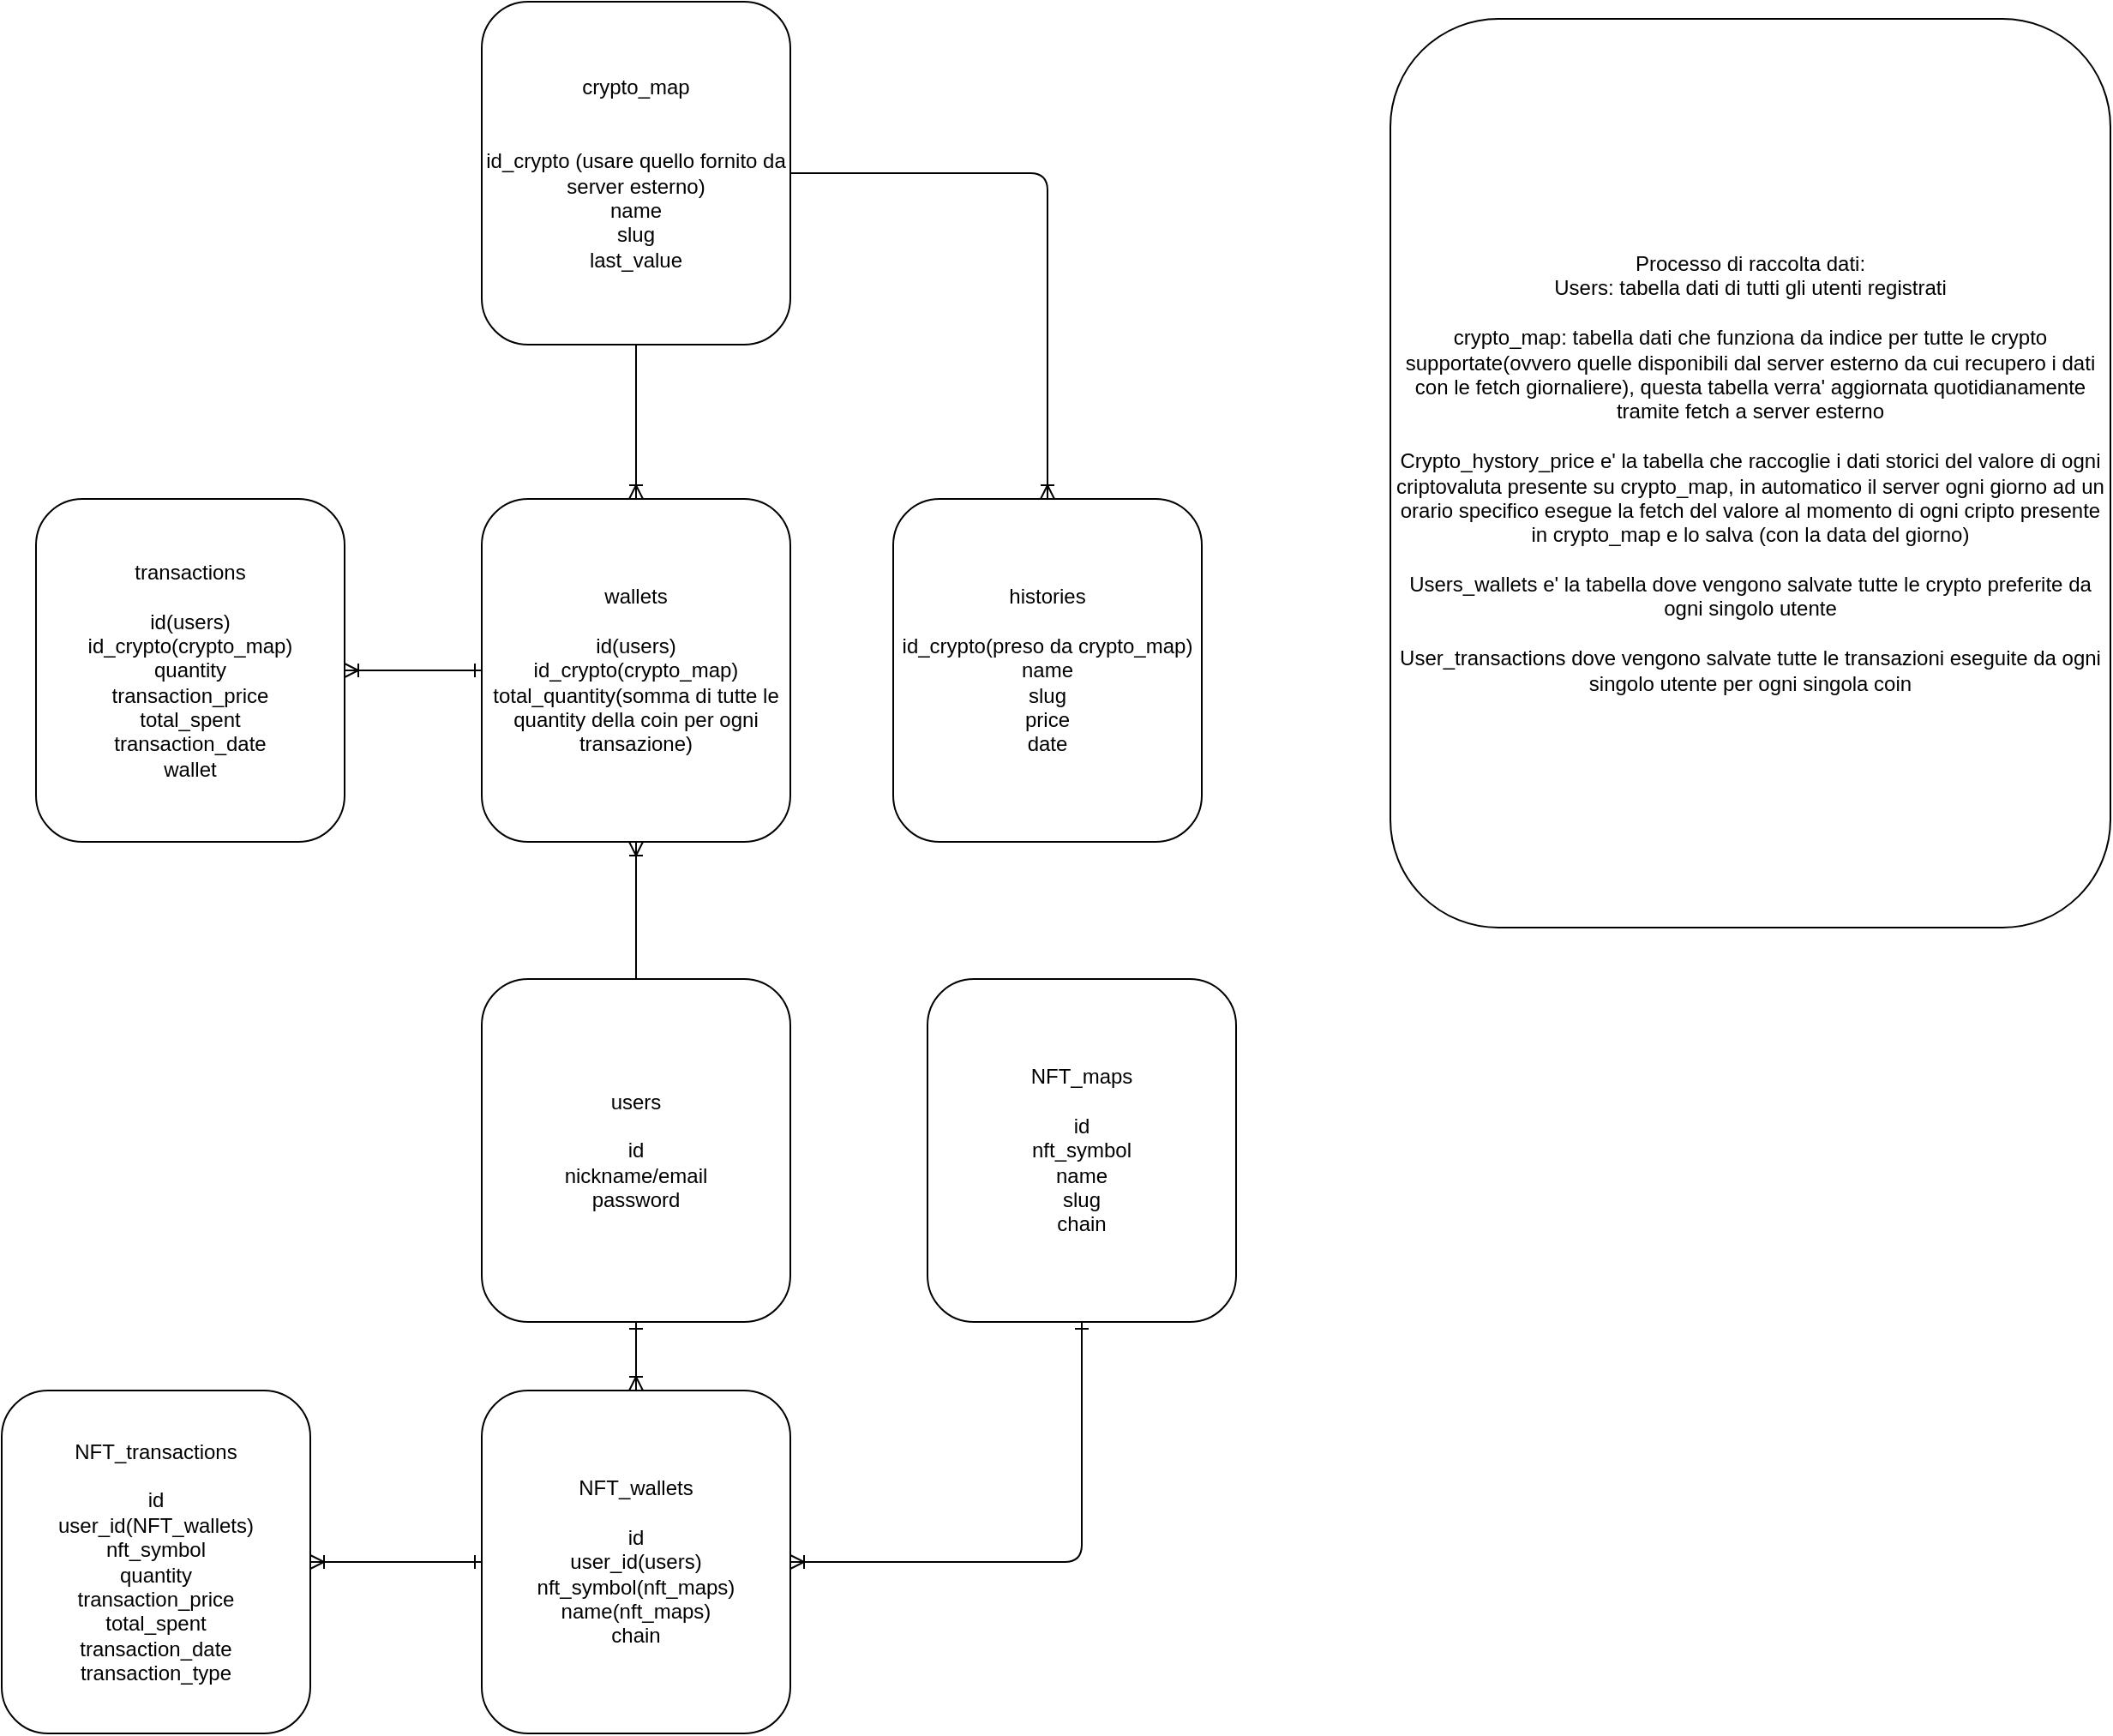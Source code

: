 <mxfile>
    <diagram id="3jpGTzMEVQdeV-G8sYiz" name="Page-1">
        <mxGraphModel dx="3243" dy="2814" grid="1" gridSize="10" guides="1" tooltips="1" connect="1" arrows="1" fold="1" page="1" pageScale="1" pageWidth="1169" pageHeight="1654" math="0" shadow="0">
            <root>
                <mxCell id="0"/>
                <mxCell id="1" parent="0"/>
                <mxCell id="13" style="edgeStyle=orthogonalEdgeStyle;html=1;entryX=0.5;entryY=1;entryDx=0;entryDy=0;endArrow=ERoneToMany;endFill=0;" parent="1" source="2" target="7" edge="1">
                    <mxGeometry relative="1" as="geometry"/>
                </mxCell>
                <mxCell id="14" style="edgeStyle=orthogonalEdgeStyle;html=1;entryX=0.5;entryY=1;entryDx=0;entryDy=0;endArrow=ERoneToMany;endFill=0;exitX=0.5;exitY=1;exitDx=0;exitDy=0;" parent="1" source="6" target="6" edge="1">
                    <mxGeometry relative="1" as="geometry"/>
                </mxCell>
                <mxCell id="19" style="edgeStyle=none;html=1;exitX=0.5;exitY=1;exitDx=0;exitDy=0;entryX=0.5;entryY=0;entryDx=0;entryDy=0;startArrow=ERone;startFill=0;endArrow=ERoneToMany;endFill=0;" parent="1" source="2" target="16" edge="1">
                    <mxGeometry relative="1" as="geometry"/>
                </mxCell>
                <mxCell id="2" value="users&lt;br&gt;&lt;br&gt;id&lt;br&gt;nickname/email&lt;br&gt;password" style="rounded=1;whiteSpace=wrap;html=1;" parent="1" vertex="1">
                    <mxGeometry x="210" y="400" width="180" height="200" as="geometry"/>
                </mxCell>
                <mxCell id="11" style="edgeStyle=orthogonalEdgeStyle;html=1;entryX=0.5;entryY=0;entryDx=0;entryDy=0;endArrow=ERoneToMany;endFill=0;" parent="1" source="4" target="5" edge="1">
                    <mxGeometry relative="1" as="geometry"/>
                </mxCell>
                <mxCell id="12" style="edgeStyle=orthogonalEdgeStyle;html=1;endArrow=ERoneToMany;endFill=0;" parent="1" source="4" target="7" edge="1">
                    <mxGeometry relative="1" as="geometry"/>
                </mxCell>
                <mxCell id="4" value="crypto_map&lt;br&gt;&lt;br&gt;&lt;br&gt;id_crypto (usare quello fornito da server esterno)&lt;br&gt;name&lt;br&gt;slug&lt;br&gt;last_value" style="rounded=1;whiteSpace=wrap;html=1;" parent="1" vertex="1">
                    <mxGeometry x="210" y="-170" width="180" height="200" as="geometry"/>
                </mxCell>
                <mxCell id="5" value="histories&lt;br&gt;&lt;br&gt;id_crypto(preso da crypto_map)&lt;br&gt;name&lt;br&gt;slug&lt;br&gt;price&lt;br&gt;date" style="rounded=1;whiteSpace=wrap;html=1;" parent="1" vertex="1">
                    <mxGeometry x="450" y="120" width="180" height="200" as="geometry"/>
                </mxCell>
                <mxCell id="15" value="" style="edgeStyle=orthogonalEdgeStyle;html=1;endArrow=ERone;endFill=0;startArrow=ERoneToMany;startFill=0;" parent="1" source="6" target="7" edge="1">
                    <mxGeometry relative="1" as="geometry"/>
                </mxCell>
                <mxCell id="6" value="transactions&lt;br&gt;&lt;br&gt;id(users)&lt;br&gt;id_crypto(crypto_map)&lt;br&gt;quantity&lt;br&gt;transaction_price&lt;br&gt;total_spent&lt;br&gt;transaction_date&lt;br&gt;wallet" style="rounded=1;whiteSpace=wrap;html=1;" parent="1" vertex="1">
                    <mxGeometry x="-50" y="120" width="180" height="200" as="geometry"/>
                </mxCell>
                <mxCell id="7" value="wallets&lt;br&gt;&lt;br&gt;id(users)&lt;br&gt;id_crypto(crypto_map)&lt;br&gt;total_quantity(somma di tutte le quantity della coin per ogni transazione)" style="rounded=1;whiteSpace=wrap;html=1;" parent="1" vertex="1">
                    <mxGeometry x="210" y="120" width="180" height="200" as="geometry"/>
                </mxCell>
                <mxCell id="8" value="Processo di raccolta dati:&lt;br&gt;Users: tabella dati di tutti gli utenti registrati&lt;br&gt;&lt;br&gt;crypto_map: tabella dati che funziona da indice per tutte le crypto supportate(ovvero quelle disponibili dal server esterno da cui recupero i dati con le fetch giornaliere), questa tabella verra' aggiornata quotidianamente tramite fetch a server esterno&lt;br&gt;&lt;br&gt;Crypto_hystory_price e' la tabella che raccoglie i dati storici del valore di ogni criptovaluta presente su crypto_map, in automatico il server ogni giorno ad un orario specifico esegue la fetch del valore al momento di ogni cripto presente in crypto_map e lo salva (con la data del giorno)&lt;br&gt;&lt;br&gt;Users_wallets e' la tabella dove vengono salvate tutte le crypto preferite da ogni singolo utente&lt;br&gt;&lt;br&gt;User_transactions dove vengono salvate tutte le transazioni eseguite da ogni singolo utente per ogni singola coin" style="rounded=1;whiteSpace=wrap;html=1;" parent="1" vertex="1">
                    <mxGeometry x="740" y="-160" width="420" height="530" as="geometry"/>
                </mxCell>
                <mxCell id="21" style="edgeStyle=orthogonalEdgeStyle;html=1;exitX=0;exitY=0.5;exitDx=0;exitDy=0;entryX=1;entryY=0.5;entryDx=0;entryDy=0;startArrow=ERone;startFill=0;endArrow=ERoneToMany;endFill=0;" parent="1" source="16" target="17" edge="1">
                    <mxGeometry relative="1" as="geometry"/>
                </mxCell>
                <mxCell id="16" value="NFT_wallets&lt;br&gt;&lt;br&gt;id&lt;br&gt;user_id(users)&lt;br&gt;nft_symbol(nft_maps)&lt;br&gt;name(nft_maps)&lt;br&gt;chain" style="rounded=1;whiteSpace=wrap;html=1;" parent="1" vertex="1">
                    <mxGeometry x="210" y="640" width="180" height="200" as="geometry"/>
                </mxCell>
                <mxCell id="17" value="NFT_transactions&lt;br&gt;&lt;br&gt;id&lt;br&gt;user_id(NFT_wallets)&lt;br&gt;nft_symbol&lt;br&gt;quantity&lt;br&gt;transaction_price&lt;br&gt;total_spent&lt;br&gt;transaction_date&lt;br&gt;transaction_type" style="rounded=1;whiteSpace=wrap;html=1;" parent="1" vertex="1">
                    <mxGeometry x="-70" y="640" width="180" height="200" as="geometry"/>
                </mxCell>
                <mxCell id="20" style="edgeStyle=orthogonalEdgeStyle;html=1;exitX=0.5;exitY=1;exitDx=0;exitDy=0;entryX=1;entryY=0.5;entryDx=0;entryDy=0;startArrow=ERone;startFill=0;endArrow=ERoneToMany;endFill=0;" parent="1" source="18" target="16" edge="1">
                    <mxGeometry relative="1" as="geometry"/>
                </mxCell>
                <mxCell id="18" value="NFT_maps&lt;br&gt;&lt;br&gt;id&lt;br&gt;nft_symbol&lt;br&gt;name&lt;br&gt;slug&lt;br&gt;chain" style="rounded=1;whiteSpace=wrap;html=1;" parent="1" vertex="1">
                    <mxGeometry x="470" y="400" width="180" height="200" as="geometry"/>
                </mxCell>
            </root>
        </mxGraphModel>
    </diagram>
</mxfile>